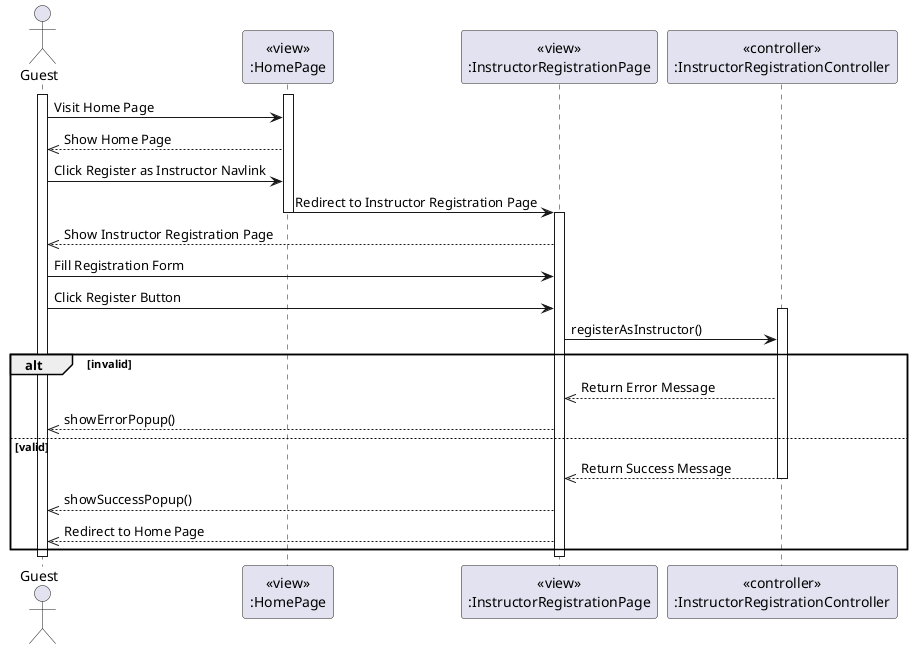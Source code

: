@startuml Register as Instructor
actor Guest
participant HomePageView [
  <<view>>
  :HomePage
]

participant InstructorRegistrationPageView [
  <<view>>
  :InstructorRegistrationPage
]

activate Guest
activate HomePageView
Guest -> HomePageView: Visit Home Page
HomePageView -->> Guest: Show Home Page
Guest -> HomePageView: Click Register as Instructor Navlink
HomePageView -> InstructorRegistrationPageView: Redirect to Instructor Registration Page

deactivate HomePageView
activate InstructorRegistrationPageView
InstructorRegistrationPageView -->> Guest: Show Instructor Registration Page
Guest -> InstructorRegistrationPageView: Fill Registration Form
Guest -> InstructorRegistrationPageView: Click Register Button

participant InstructorRegistrationController [
  <<controller>>
  :InstructorRegistrationController
]

activate InstructorRegistrationController
InstructorRegistrationPageView -> InstructorRegistrationController: registerAsInstructor()
alt invalid
InstructorRegistrationController -->> InstructorRegistrationPageView: Return Error Message
InstructorRegistrationPageView -->> Guest: showErrorPopup()
else valid
InstructorRegistrationController -->> InstructorRegistrationPageView: Return Success Message
deactivate InstructorRegistrationController
InstructorRegistrationPageView -->> Guest: showSuccessPopup()
InstructorRegistrationPageView -->> Guest: Redirect to Home Page
end

deactivate Guest
deactivate InstructorRegistrationPageView
@enduml
